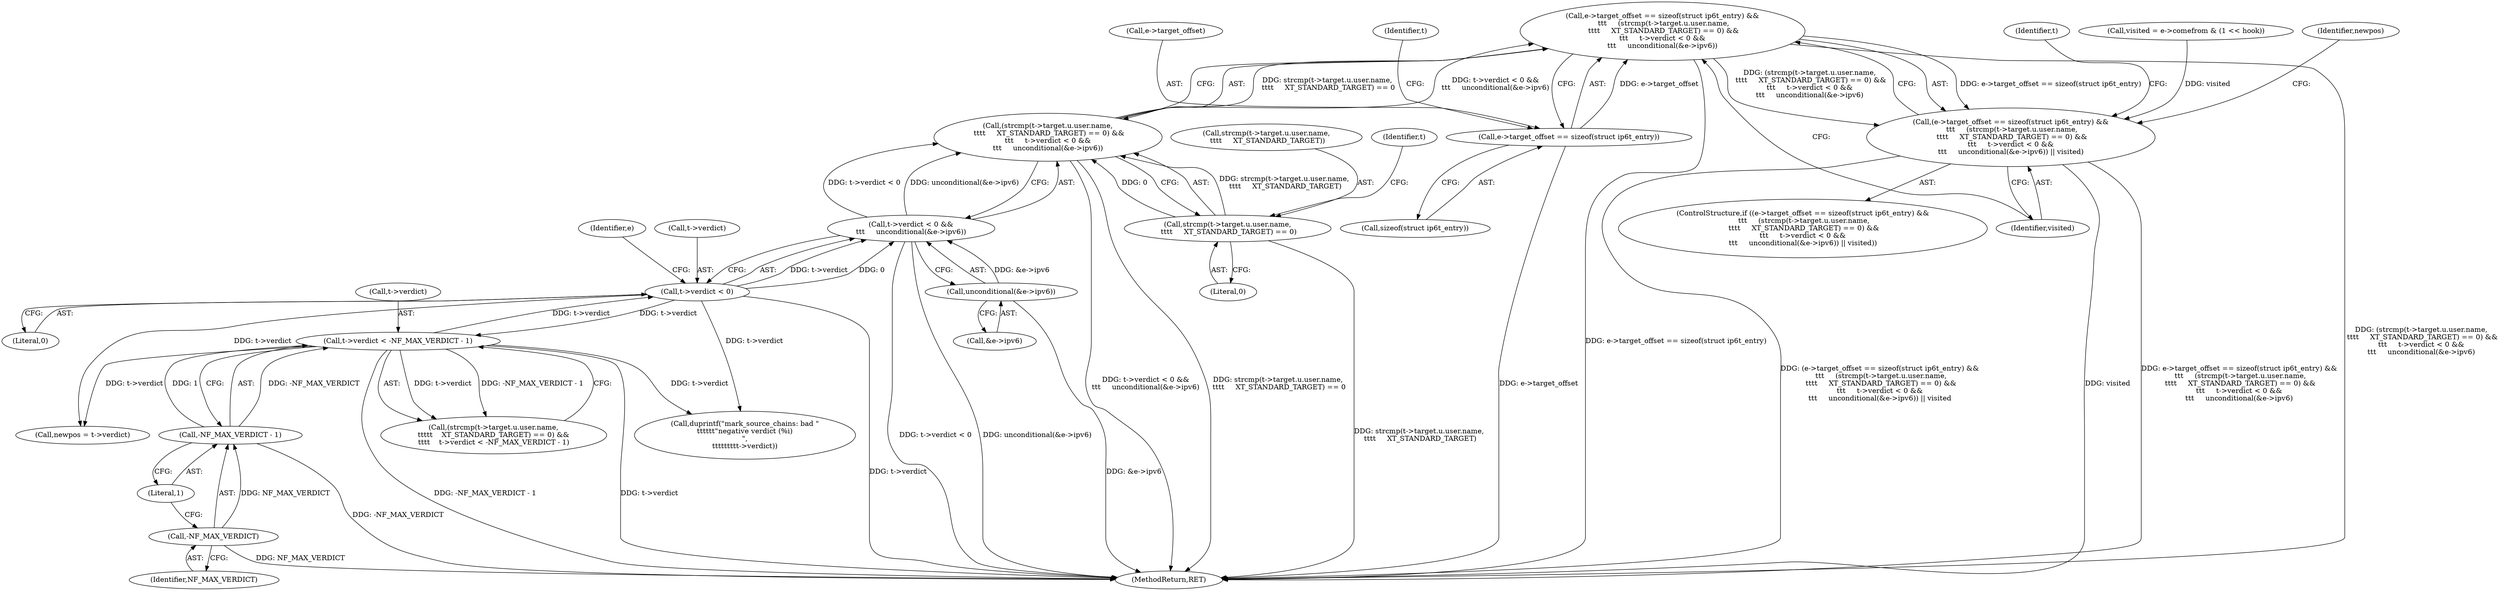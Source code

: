 digraph "0_linux_54d83fc74aa9ec72794373cb47432c5f7fb1a309_11@API" {
"1000205" [label="(Call,e->target_offset == sizeof(struct ip6t_entry) &&\n \t\t\t     (strcmp(t->target.u.user.name,\n \t\t\t\t     XT_STANDARD_TARGET) == 0) &&\n\t\t\t     t->verdict < 0 &&\n\t\t\t     unconditional(&e->ipv6))"];
"1000206" [label="(Call,e->target_offset == sizeof(struct ip6t_entry))"];
"1000212" [label="(Call,(strcmp(t->target.u.user.name,\n \t\t\t\t     XT_STANDARD_TARGET) == 0) &&\n\t\t\t     t->verdict < 0 &&\n\t\t\t     unconditional(&e->ipv6))"];
"1000213" [label="(Call,strcmp(t->target.u.user.name,\n \t\t\t\t     XT_STANDARD_TARGET) == 0)"];
"1000226" [label="(Call,t->verdict < 0 &&\n\t\t\t     unconditional(&e->ipv6))"];
"1000227" [label="(Call,t->verdict < 0)"];
"1000256" [label="(Call,t->verdict < -NF_MAX_VERDICT - 1)"];
"1000260" [label="(Call,-NF_MAX_VERDICT - 1)"];
"1000261" [label="(Call,-NF_MAX_VERDICT)"];
"1000232" [label="(Call,unconditional(&e->ipv6))"];
"1000204" [label="(Call,(e->target_offset == sizeof(struct ip6t_entry) &&\n \t\t\t     (strcmp(t->target.u.user.name,\n \t\t\t\t     XT_STANDARD_TARGET) == 0) &&\n\t\t\t     t->verdict < 0 &&\n\t\t\t     unconditional(&e->ipv6)) || visited)"];
"1000242" [label="(Call,(strcmp(t->target.u.user.name,\n\t\t\t\t\t    XT_STANDARD_TARGET) == 0) &&\n\t\t\t\t    t->verdict < -NF_MAX_VERDICT - 1)"];
"1000257" [label="(Call,t->verdict)"];
"1000232" [label="(Call,unconditional(&e->ipv6))"];
"1000212" [label="(Call,(strcmp(t->target.u.user.name,\n \t\t\t\t     XT_STANDARD_TARGET) == 0) &&\n\t\t\t     t->verdict < 0 &&\n\t\t\t     unconditional(&e->ipv6))"];
"1000256" [label="(Call,t->verdict < -NF_MAX_VERDICT - 1)"];
"1000249" [label="(Identifier,t)"];
"1000205" [label="(Call,e->target_offset == sizeof(struct ip6t_entry) &&\n \t\t\t     (strcmp(t->target.u.user.name,\n \t\t\t\t     XT_STANDARD_TARGET) == 0) &&\n\t\t\t     t->verdict < 0 &&\n\t\t\t     unconditional(&e->ipv6))"];
"1000206" [label="(Call,e->target_offset == sizeof(struct ip6t_entry))"];
"1000225" [label="(Literal,0)"];
"1000204" [label="(Call,(e->target_offset == sizeof(struct ip6t_entry) &&\n \t\t\t     (strcmp(t->target.u.user.name,\n \t\t\t\t     XT_STANDARD_TARGET) == 0) &&\n\t\t\t     t->verdict < 0 &&\n\t\t\t     unconditional(&e->ipv6)) || visited)"];
"1000213" [label="(Call,strcmp(t->target.u.user.name,\n \t\t\t\t     XT_STANDARD_TARGET) == 0)"];
"1000210" [label="(Call,sizeof(struct ip6t_entry))"];
"1000165" [label="(Call,visited = e->comefrom & (1 << hook))"];
"1000432" [label="(MethodReturn,RET)"];
"1000219" [label="(Identifier,t)"];
"1000214" [label="(Call,strcmp(t->target.u.user.name,\n \t\t\t\t     XT_STANDARD_TARGET))"];
"1000203" [label="(ControlStructure,if ((e->target_offset == sizeof(struct ip6t_entry) &&\n \t\t\t     (strcmp(t->target.u.user.name,\n \t\t\t\t     XT_STANDARD_TARGET) == 0) &&\n\t\t\t     t->verdict < 0 &&\n\t\t\t     unconditional(&e->ipv6)) || visited))"];
"1000237" [label="(Identifier,visited)"];
"1000229" [label="(Identifier,t)"];
"1000207" [label="(Call,e->target_offset)"];
"1000265" [label="(Call,duprintf(\"mark_source_chains: bad \"\n\t\t\t\t\t\t\"negative verdict (%i)\n\",\n\t\t\t\t\t\t\t\tt->verdict))"];
"1000235" [label="(Identifier,e)"];
"1000228" [label="(Call,t->verdict)"];
"1000233" [label="(Call,&e->ipv6)"];
"1000226" [label="(Call,t->verdict < 0 &&\n\t\t\t     unconditional(&e->ipv6))"];
"1000263" [label="(Literal,1)"];
"1000358" [label="(Identifier,newpos)"];
"1000260" [label="(Call,-NF_MAX_VERDICT - 1)"];
"1000231" [label="(Literal,0)"];
"1000357" [label="(Call,newpos = t->verdict)"];
"1000261" [label="(Call,-NF_MAX_VERDICT)"];
"1000262" [label="(Identifier,NF_MAX_VERDICT)"];
"1000227" [label="(Call,t->verdict < 0)"];
"1000205" -> "1000204"  [label="AST: "];
"1000205" -> "1000206"  [label="CFG: "];
"1000205" -> "1000212"  [label="CFG: "];
"1000206" -> "1000205"  [label="AST: "];
"1000212" -> "1000205"  [label="AST: "];
"1000237" -> "1000205"  [label="CFG: "];
"1000204" -> "1000205"  [label="CFG: "];
"1000205" -> "1000432"  [label="DDG: e->target_offset == sizeof(struct ip6t_entry)"];
"1000205" -> "1000432"  [label="DDG: (strcmp(t->target.u.user.name,\n \t\t\t\t     XT_STANDARD_TARGET) == 0) &&\n\t\t\t     t->verdict < 0 &&\n\t\t\t     unconditional(&e->ipv6)"];
"1000205" -> "1000204"  [label="DDG: e->target_offset == sizeof(struct ip6t_entry)"];
"1000205" -> "1000204"  [label="DDG: (strcmp(t->target.u.user.name,\n \t\t\t\t     XT_STANDARD_TARGET) == 0) &&\n\t\t\t     t->verdict < 0 &&\n\t\t\t     unconditional(&e->ipv6)"];
"1000206" -> "1000205"  [label="DDG: e->target_offset"];
"1000212" -> "1000205"  [label="DDG: strcmp(t->target.u.user.name,\n \t\t\t\t     XT_STANDARD_TARGET) == 0"];
"1000212" -> "1000205"  [label="DDG: t->verdict < 0 &&\n\t\t\t     unconditional(&e->ipv6)"];
"1000206" -> "1000210"  [label="CFG: "];
"1000207" -> "1000206"  [label="AST: "];
"1000210" -> "1000206"  [label="AST: "];
"1000219" -> "1000206"  [label="CFG: "];
"1000206" -> "1000432"  [label="DDG: e->target_offset"];
"1000212" -> "1000213"  [label="CFG: "];
"1000212" -> "1000226"  [label="CFG: "];
"1000213" -> "1000212"  [label="AST: "];
"1000226" -> "1000212"  [label="AST: "];
"1000212" -> "1000432"  [label="DDG: t->verdict < 0 &&\n\t\t\t     unconditional(&e->ipv6)"];
"1000212" -> "1000432"  [label="DDG: strcmp(t->target.u.user.name,\n \t\t\t\t     XT_STANDARD_TARGET) == 0"];
"1000213" -> "1000212"  [label="DDG: strcmp(t->target.u.user.name,\n \t\t\t\t     XT_STANDARD_TARGET)"];
"1000213" -> "1000212"  [label="DDG: 0"];
"1000226" -> "1000212"  [label="DDG: t->verdict < 0"];
"1000226" -> "1000212"  [label="DDG: unconditional(&e->ipv6)"];
"1000213" -> "1000225"  [label="CFG: "];
"1000214" -> "1000213"  [label="AST: "];
"1000225" -> "1000213"  [label="AST: "];
"1000229" -> "1000213"  [label="CFG: "];
"1000213" -> "1000432"  [label="DDG: strcmp(t->target.u.user.name,\n \t\t\t\t     XT_STANDARD_TARGET)"];
"1000226" -> "1000227"  [label="CFG: "];
"1000226" -> "1000232"  [label="CFG: "];
"1000227" -> "1000226"  [label="AST: "];
"1000232" -> "1000226"  [label="AST: "];
"1000226" -> "1000432"  [label="DDG: t->verdict < 0"];
"1000226" -> "1000432"  [label="DDG: unconditional(&e->ipv6)"];
"1000227" -> "1000226"  [label="DDG: t->verdict"];
"1000227" -> "1000226"  [label="DDG: 0"];
"1000232" -> "1000226"  [label="DDG: &e->ipv6"];
"1000227" -> "1000231"  [label="CFG: "];
"1000228" -> "1000227"  [label="AST: "];
"1000231" -> "1000227"  [label="AST: "];
"1000235" -> "1000227"  [label="CFG: "];
"1000227" -> "1000432"  [label="DDG: t->verdict"];
"1000256" -> "1000227"  [label="DDG: t->verdict"];
"1000227" -> "1000256"  [label="DDG: t->verdict"];
"1000227" -> "1000265"  [label="DDG: t->verdict"];
"1000227" -> "1000357"  [label="DDG: t->verdict"];
"1000256" -> "1000242"  [label="AST: "];
"1000256" -> "1000260"  [label="CFG: "];
"1000257" -> "1000256"  [label="AST: "];
"1000260" -> "1000256"  [label="AST: "];
"1000242" -> "1000256"  [label="CFG: "];
"1000256" -> "1000432"  [label="DDG: -NF_MAX_VERDICT - 1"];
"1000256" -> "1000432"  [label="DDG: t->verdict"];
"1000256" -> "1000242"  [label="DDG: t->verdict"];
"1000256" -> "1000242"  [label="DDG: -NF_MAX_VERDICT - 1"];
"1000260" -> "1000256"  [label="DDG: -NF_MAX_VERDICT"];
"1000260" -> "1000256"  [label="DDG: 1"];
"1000256" -> "1000265"  [label="DDG: t->verdict"];
"1000256" -> "1000357"  [label="DDG: t->verdict"];
"1000260" -> "1000263"  [label="CFG: "];
"1000261" -> "1000260"  [label="AST: "];
"1000263" -> "1000260"  [label="AST: "];
"1000260" -> "1000432"  [label="DDG: -NF_MAX_VERDICT"];
"1000261" -> "1000260"  [label="DDG: NF_MAX_VERDICT"];
"1000261" -> "1000262"  [label="CFG: "];
"1000262" -> "1000261"  [label="AST: "];
"1000263" -> "1000261"  [label="CFG: "];
"1000261" -> "1000432"  [label="DDG: NF_MAX_VERDICT"];
"1000232" -> "1000233"  [label="CFG: "];
"1000233" -> "1000232"  [label="AST: "];
"1000232" -> "1000432"  [label="DDG: &e->ipv6"];
"1000204" -> "1000203"  [label="AST: "];
"1000204" -> "1000237"  [label="CFG: "];
"1000237" -> "1000204"  [label="AST: "];
"1000249" -> "1000204"  [label="CFG: "];
"1000358" -> "1000204"  [label="CFG: "];
"1000204" -> "1000432"  [label="DDG: visited"];
"1000204" -> "1000432"  [label="DDG: e->target_offset == sizeof(struct ip6t_entry) &&\n \t\t\t     (strcmp(t->target.u.user.name,\n \t\t\t\t     XT_STANDARD_TARGET) == 0) &&\n\t\t\t     t->verdict < 0 &&\n\t\t\t     unconditional(&e->ipv6)"];
"1000204" -> "1000432"  [label="DDG: (e->target_offset == sizeof(struct ip6t_entry) &&\n \t\t\t     (strcmp(t->target.u.user.name,\n \t\t\t\t     XT_STANDARD_TARGET) == 0) &&\n\t\t\t     t->verdict < 0 &&\n\t\t\t     unconditional(&e->ipv6)) || visited"];
"1000165" -> "1000204"  [label="DDG: visited"];
}

